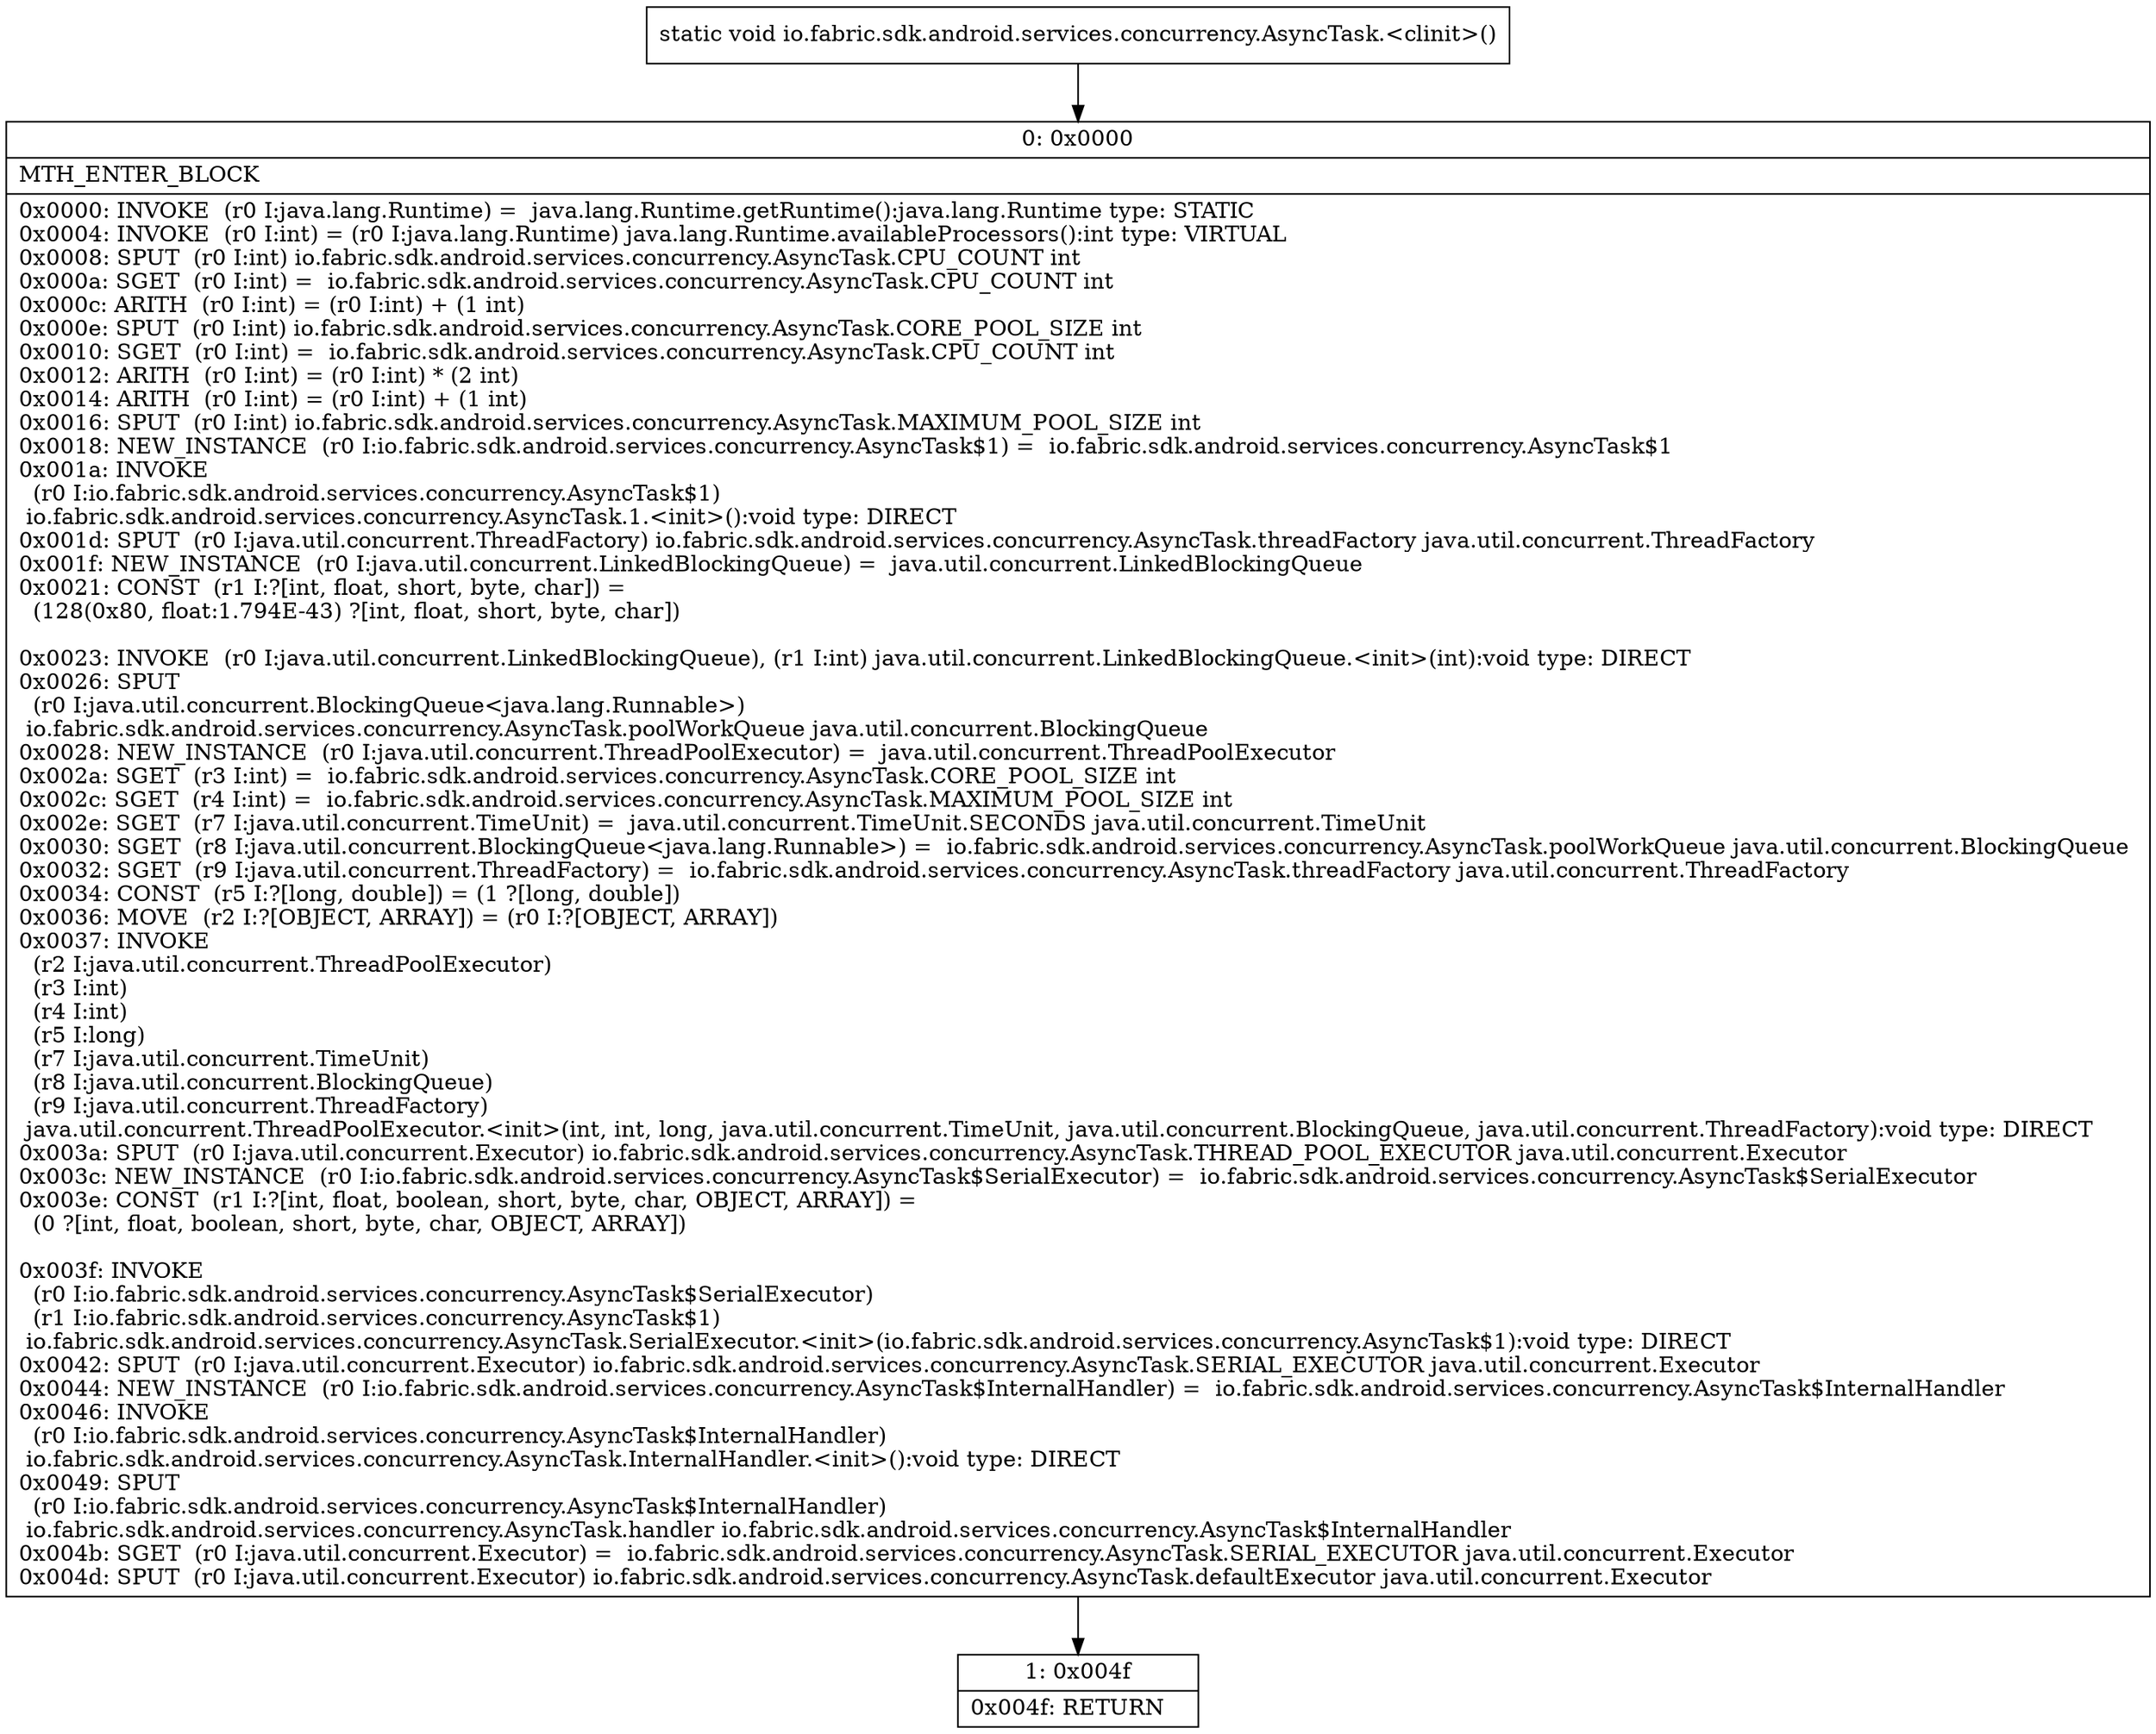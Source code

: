 digraph "CFG forio.fabric.sdk.android.services.concurrency.AsyncTask.\<clinit\>()V" {
Node_0 [shape=record,label="{0\:\ 0x0000|MTH_ENTER_BLOCK\l|0x0000: INVOKE  (r0 I:java.lang.Runtime) =  java.lang.Runtime.getRuntime():java.lang.Runtime type: STATIC \l0x0004: INVOKE  (r0 I:int) = (r0 I:java.lang.Runtime) java.lang.Runtime.availableProcessors():int type: VIRTUAL \l0x0008: SPUT  (r0 I:int) io.fabric.sdk.android.services.concurrency.AsyncTask.CPU_COUNT int \l0x000a: SGET  (r0 I:int) =  io.fabric.sdk.android.services.concurrency.AsyncTask.CPU_COUNT int \l0x000c: ARITH  (r0 I:int) = (r0 I:int) + (1 int) \l0x000e: SPUT  (r0 I:int) io.fabric.sdk.android.services.concurrency.AsyncTask.CORE_POOL_SIZE int \l0x0010: SGET  (r0 I:int) =  io.fabric.sdk.android.services.concurrency.AsyncTask.CPU_COUNT int \l0x0012: ARITH  (r0 I:int) = (r0 I:int) * (2 int) \l0x0014: ARITH  (r0 I:int) = (r0 I:int) + (1 int) \l0x0016: SPUT  (r0 I:int) io.fabric.sdk.android.services.concurrency.AsyncTask.MAXIMUM_POOL_SIZE int \l0x0018: NEW_INSTANCE  (r0 I:io.fabric.sdk.android.services.concurrency.AsyncTask$1) =  io.fabric.sdk.android.services.concurrency.AsyncTask$1 \l0x001a: INVOKE  \l  (r0 I:io.fabric.sdk.android.services.concurrency.AsyncTask$1)\l io.fabric.sdk.android.services.concurrency.AsyncTask.1.\<init\>():void type: DIRECT \l0x001d: SPUT  (r0 I:java.util.concurrent.ThreadFactory) io.fabric.sdk.android.services.concurrency.AsyncTask.threadFactory java.util.concurrent.ThreadFactory \l0x001f: NEW_INSTANCE  (r0 I:java.util.concurrent.LinkedBlockingQueue) =  java.util.concurrent.LinkedBlockingQueue \l0x0021: CONST  (r1 I:?[int, float, short, byte, char]) = \l  (128(0x80, float:1.794E\-43) ?[int, float, short, byte, char])\l \l0x0023: INVOKE  (r0 I:java.util.concurrent.LinkedBlockingQueue), (r1 I:int) java.util.concurrent.LinkedBlockingQueue.\<init\>(int):void type: DIRECT \l0x0026: SPUT  \l  (r0 I:java.util.concurrent.BlockingQueue\<java.lang.Runnable\>)\l io.fabric.sdk.android.services.concurrency.AsyncTask.poolWorkQueue java.util.concurrent.BlockingQueue \l0x0028: NEW_INSTANCE  (r0 I:java.util.concurrent.ThreadPoolExecutor) =  java.util.concurrent.ThreadPoolExecutor \l0x002a: SGET  (r3 I:int) =  io.fabric.sdk.android.services.concurrency.AsyncTask.CORE_POOL_SIZE int \l0x002c: SGET  (r4 I:int) =  io.fabric.sdk.android.services.concurrency.AsyncTask.MAXIMUM_POOL_SIZE int \l0x002e: SGET  (r7 I:java.util.concurrent.TimeUnit) =  java.util.concurrent.TimeUnit.SECONDS java.util.concurrent.TimeUnit \l0x0030: SGET  (r8 I:java.util.concurrent.BlockingQueue\<java.lang.Runnable\>) =  io.fabric.sdk.android.services.concurrency.AsyncTask.poolWorkQueue java.util.concurrent.BlockingQueue \l0x0032: SGET  (r9 I:java.util.concurrent.ThreadFactory) =  io.fabric.sdk.android.services.concurrency.AsyncTask.threadFactory java.util.concurrent.ThreadFactory \l0x0034: CONST  (r5 I:?[long, double]) = (1 ?[long, double]) \l0x0036: MOVE  (r2 I:?[OBJECT, ARRAY]) = (r0 I:?[OBJECT, ARRAY]) \l0x0037: INVOKE  \l  (r2 I:java.util.concurrent.ThreadPoolExecutor)\l  (r3 I:int)\l  (r4 I:int)\l  (r5 I:long)\l  (r7 I:java.util.concurrent.TimeUnit)\l  (r8 I:java.util.concurrent.BlockingQueue)\l  (r9 I:java.util.concurrent.ThreadFactory)\l java.util.concurrent.ThreadPoolExecutor.\<init\>(int, int, long, java.util.concurrent.TimeUnit, java.util.concurrent.BlockingQueue, java.util.concurrent.ThreadFactory):void type: DIRECT \l0x003a: SPUT  (r0 I:java.util.concurrent.Executor) io.fabric.sdk.android.services.concurrency.AsyncTask.THREAD_POOL_EXECUTOR java.util.concurrent.Executor \l0x003c: NEW_INSTANCE  (r0 I:io.fabric.sdk.android.services.concurrency.AsyncTask$SerialExecutor) =  io.fabric.sdk.android.services.concurrency.AsyncTask$SerialExecutor \l0x003e: CONST  (r1 I:?[int, float, boolean, short, byte, char, OBJECT, ARRAY]) = \l  (0 ?[int, float, boolean, short, byte, char, OBJECT, ARRAY])\l \l0x003f: INVOKE  \l  (r0 I:io.fabric.sdk.android.services.concurrency.AsyncTask$SerialExecutor)\l  (r1 I:io.fabric.sdk.android.services.concurrency.AsyncTask$1)\l io.fabric.sdk.android.services.concurrency.AsyncTask.SerialExecutor.\<init\>(io.fabric.sdk.android.services.concurrency.AsyncTask$1):void type: DIRECT \l0x0042: SPUT  (r0 I:java.util.concurrent.Executor) io.fabric.sdk.android.services.concurrency.AsyncTask.SERIAL_EXECUTOR java.util.concurrent.Executor \l0x0044: NEW_INSTANCE  (r0 I:io.fabric.sdk.android.services.concurrency.AsyncTask$InternalHandler) =  io.fabric.sdk.android.services.concurrency.AsyncTask$InternalHandler \l0x0046: INVOKE  \l  (r0 I:io.fabric.sdk.android.services.concurrency.AsyncTask$InternalHandler)\l io.fabric.sdk.android.services.concurrency.AsyncTask.InternalHandler.\<init\>():void type: DIRECT \l0x0049: SPUT  \l  (r0 I:io.fabric.sdk.android.services.concurrency.AsyncTask$InternalHandler)\l io.fabric.sdk.android.services.concurrency.AsyncTask.handler io.fabric.sdk.android.services.concurrency.AsyncTask$InternalHandler \l0x004b: SGET  (r0 I:java.util.concurrent.Executor) =  io.fabric.sdk.android.services.concurrency.AsyncTask.SERIAL_EXECUTOR java.util.concurrent.Executor \l0x004d: SPUT  (r0 I:java.util.concurrent.Executor) io.fabric.sdk.android.services.concurrency.AsyncTask.defaultExecutor java.util.concurrent.Executor \l}"];
Node_1 [shape=record,label="{1\:\ 0x004f|0x004f: RETURN   \l}"];
MethodNode[shape=record,label="{static void io.fabric.sdk.android.services.concurrency.AsyncTask.\<clinit\>() }"];
MethodNode -> Node_0;
Node_0 -> Node_1;
}

